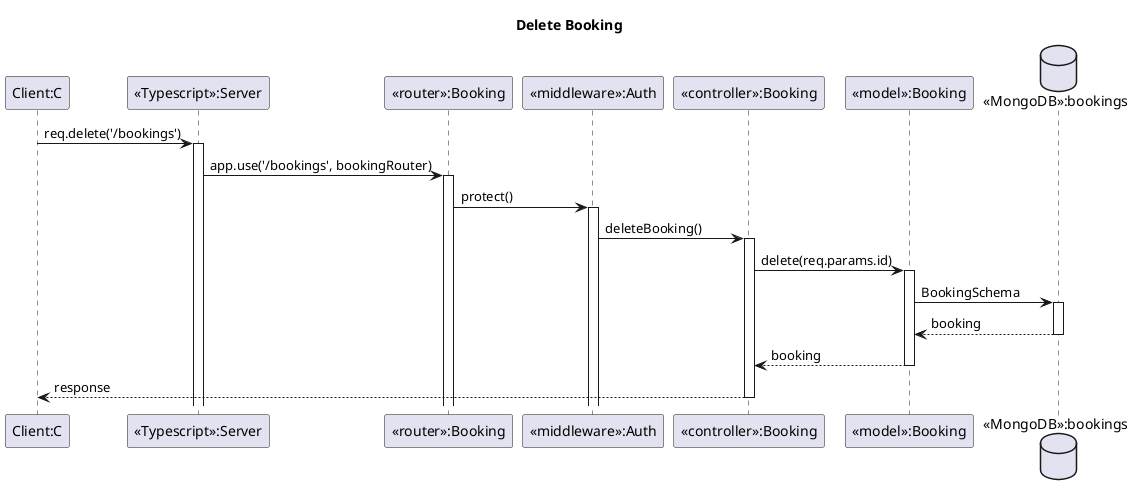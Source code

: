 @startuml

title Delete Booking

participant "Client:C" as C
participant "<<Typescript>>:Server" as S
participant "<<router>>:Booking" as R
participant "<<middleware>>:Auth" as A
participant "<<controller>>:Booking" as B
participant "<<model>>:Booking" as M
database "<<MongoDB>>:bookings" as DB

C -> S++: req.delete('/bookings')
S -> R++: app.use('/bookings', bookingRouter)
R -> A++: protect()
A -> B++: deleteBooking()

B -> M++: delete(req.params.id)
M -> DB++: BookingSchema
DB --> M--: booking
M --> B--: booking
B --> C--: response

@enduml